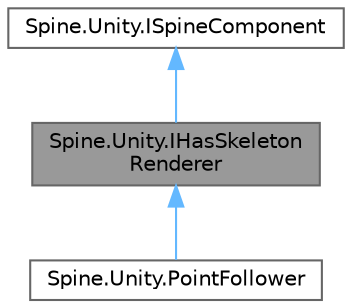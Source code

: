 digraph "Spine.Unity.IHasSkeletonRenderer"
{
 // LATEX_PDF_SIZE
  bgcolor="transparent";
  edge [fontname=Helvetica,fontsize=10,labelfontname=Helvetica,labelfontsize=10];
  node [fontname=Helvetica,fontsize=10,shape=box,height=0.2,width=0.4];
  Node1 [id="Node000001",label="Spine.Unity.IHasSkeleton\lRenderer",height=0.2,width=0.4,color="gray40", fillcolor="grey60", style="filled", fontcolor="black",tooltip="A Spine-Unity Component that holds a reference to a SkeletonRenderer."];
  Node2 -> Node1 [id="edge3_Node000001_Node000002",dir="back",color="steelblue1",style="solid",tooltip=" "];
  Node2 [id="Node000002",label="Spine.Unity.ISpineComponent",height=0.2,width=0.4,color="gray40", fillcolor="white", style="filled",URL="$interface_spine_1_1_unity_1_1_i_spine_component.html",tooltip=" "];
  Node1 -> Node3 [id="edge4_Node000001_Node000003",dir="back",color="steelblue1",style="solid",tooltip=" "];
  Node3 [id="Node000003",label="Spine.Unity.PointFollower",height=0.2,width=0.4,color="gray40", fillcolor="white", style="filled",URL="$class_spine_1_1_unity_1_1_point_follower.html",tooltip=" "];
}
